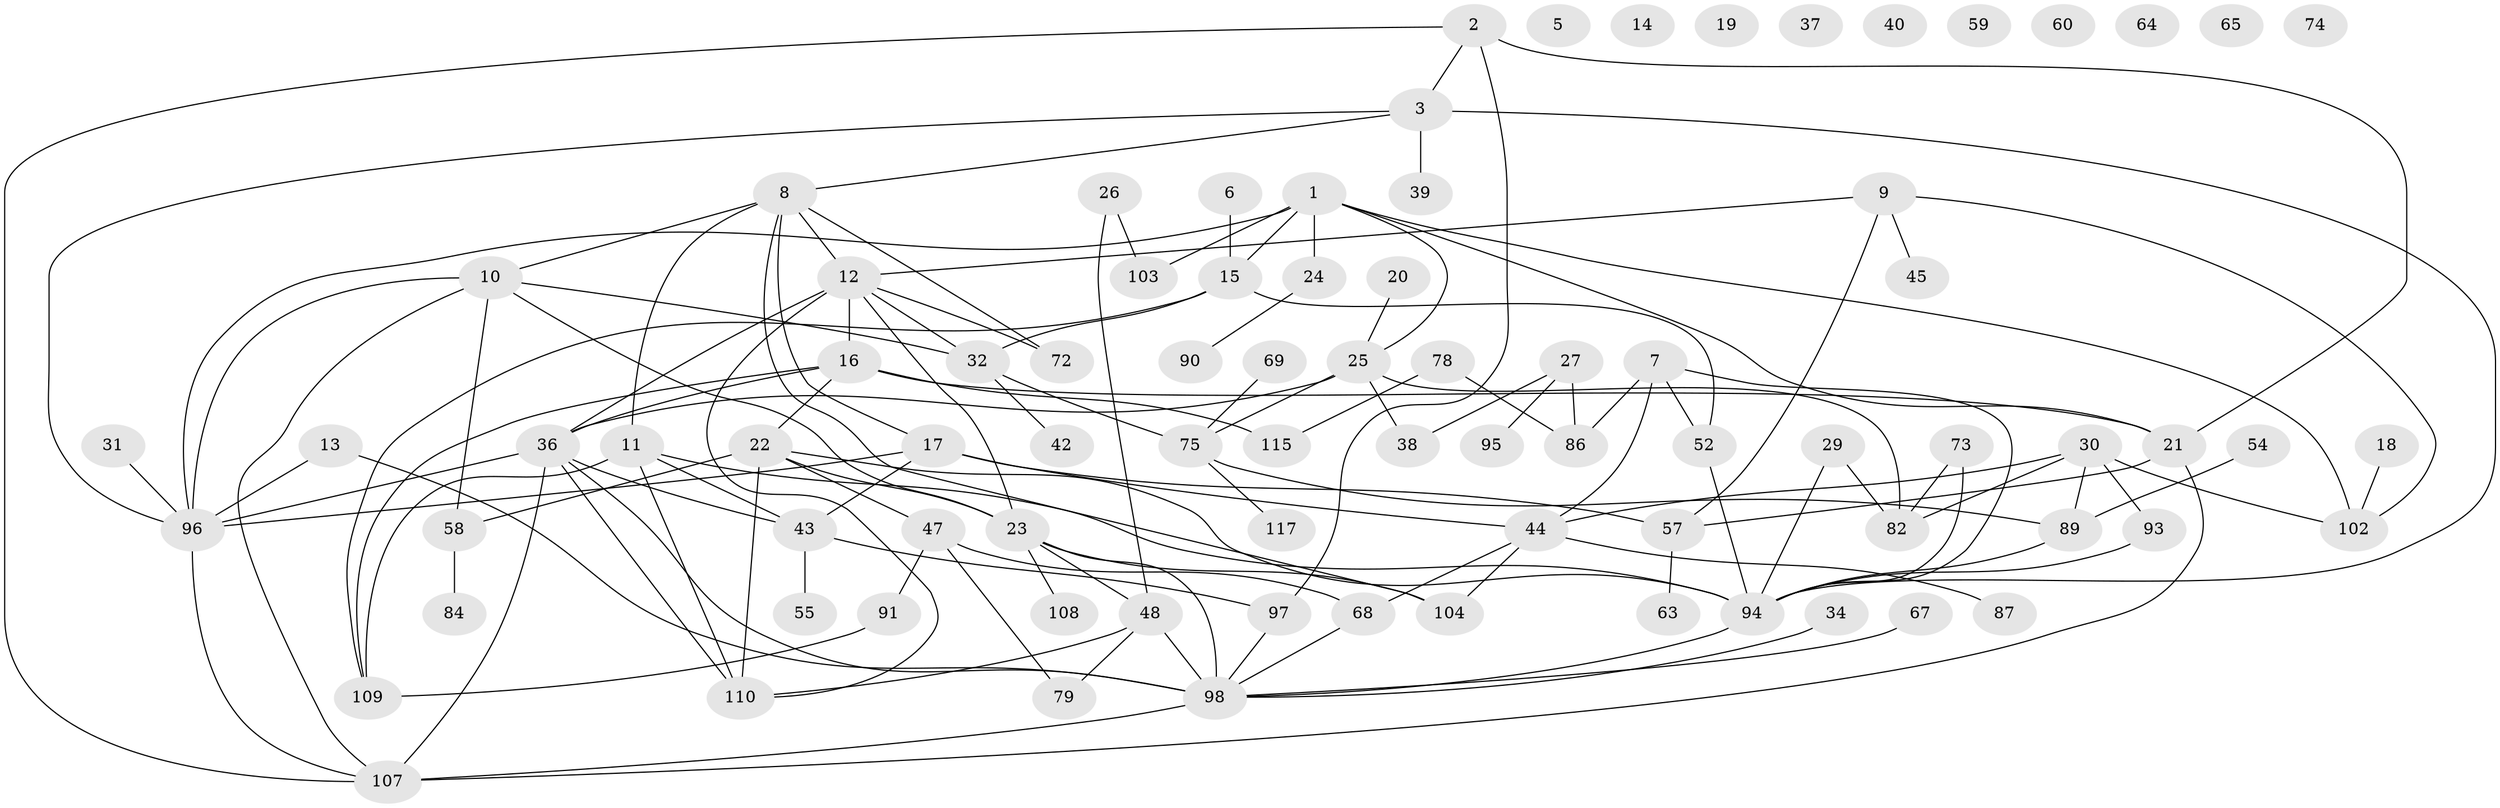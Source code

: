 // original degree distribution, {5: 0.12605042016806722, 3: 0.19327731092436976, 4: 0.13445378151260504, 1: 0.17647058823529413, 6: 0.04201680672268908, 2: 0.226890756302521, 7: 0.025210084033613446, 0: 0.07563025210084033}
// Generated by graph-tools (version 1.1) at 2025/41/03/06/25 10:41:20]
// undirected, 83 vertices, 129 edges
graph export_dot {
graph [start="1"]
  node [color=gray90,style=filled];
  1 [super="+4"];
  2 [super="+61"];
  3 [super="+35"];
  5 [super="+113"];
  6;
  7;
  8 [super="+33"];
  9 [super="+62"];
  10 [super="+71"];
  11 [super="+101"];
  12 [super="+49"];
  13;
  14;
  15 [super="+88"];
  16 [super="+51"];
  17 [super="+66"];
  18;
  19;
  20;
  21 [super="+56"];
  22 [super="+41"];
  23 [super="+99"];
  24;
  25 [super="+28"];
  26 [super="+119"];
  27 [super="+85"];
  29 [super="+53"];
  30 [super="+77"];
  31 [super="+46"];
  32 [super="+92"];
  34;
  36 [super="+81"];
  37;
  38;
  39 [super="+50"];
  40;
  42;
  43;
  44 [super="+70"];
  45;
  47 [super="+76"];
  48 [super="+105"];
  52;
  54;
  55;
  57;
  58;
  59;
  60;
  63;
  64;
  65;
  67;
  68 [super="+80"];
  69;
  72;
  73;
  74;
  75 [super="+83"];
  78;
  79;
  82;
  84;
  86;
  87 [super="+118"];
  89 [super="+114"];
  90;
  91;
  93;
  94 [super="+100"];
  95;
  96 [super="+116"];
  97;
  98 [super="+106"];
  102 [super="+111"];
  103;
  104;
  107 [super="+112"];
  108;
  109;
  110;
  115;
  117;
  1 -- 24;
  1 -- 25;
  1 -- 103;
  1 -- 96;
  1 -- 15;
  1 -- 21;
  1 -- 102;
  2 -- 97;
  2 -- 107;
  2 -- 3;
  2 -- 21;
  3 -- 8;
  3 -- 94;
  3 -- 96;
  3 -- 39;
  6 -- 15;
  7 -- 44;
  7 -- 52;
  7 -- 86;
  7 -- 94;
  8 -- 12;
  8 -- 72;
  8 -- 104;
  8 -- 17;
  8 -- 10;
  8 -- 11;
  9 -- 12;
  9 -- 45;
  9 -- 57;
  9 -- 102;
  10 -- 32;
  10 -- 58;
  10 -- 96;
  10 -- 107;
  10 -- 23;
  11 -- 94;
  11 -- 43;
  11 -- 109;
  11 -- 110;
  12 -- 36 [weight=2];
  12 -- 110;
  12 -- 32;
  12 -- 72;
  12 -- 16;
  12 -- 23;
  13 -- 96;
  13 -- 98;
  15 -- 109;
  15 -- 52;
  15 -- 32;
  16 -- 21;
  16 -- 115;
  16 -- 22;
  16 -- 109;
  16 -- 36;
  17 -- 57;
  17 -- 96;
  17 -- 43;
  17 -- 44;
  18 -- 102;
  20 -- 25;
  21 -- 57;
  21 -- 107;
  22 -- 23;
  22 -- 58;
  22 -- 110;
  22 -- 94;
  22 -- 47;
  23 -- 104;
  23 -- 108;
  23 -- 48;
  23 -- 98;
  24 -- 90;
  25 -- 38;
  25 -- 82;
  25 -- 75;
  25 -- 36;
  26 -- 103;
  26 -- 48;
  27 -- 38;
  27 -- 95;
  27 -- 86;
  29 -- 82;
  29 -- 94;
  30 -- 44;
  30 -- 82;
  30 -- 102;
  30 -- 93;
  30 -- 89;
  31 -- 96;
  32 -- 42;
  32 -- 75;
  34 -- 98;
  36 -- 43;
  36 -- 98 [weight=2];
  36 -- 107;
  36 -- 110;
  36 -- 96;
  43 -- 55;
  43 -- 97;
  44 -- 104;
  44 -- 87;
  44 -- 68;
  47 -- 79;
  47 -- 91;
  47 -- 68;
  48 -- 98;
  48 -- 110;
  48 -- 79;
  52 -- 94;
  54 -- 89;
  57 -- 63;
  58 -- 84;
  67 -- 98;
  68 -- 98;
  69 -- 75;
  73 -- 82;
  73 -- 94;
  75 -- 89;
  75 -- 117;
  78 -- 86;
  78 -- 115;
  89 -- 94;
  91 -- 109;
  93 -- 94;
  94 -- 98;
  96 -- 107;
  97 -- 98;
  98 -- 107;
}
